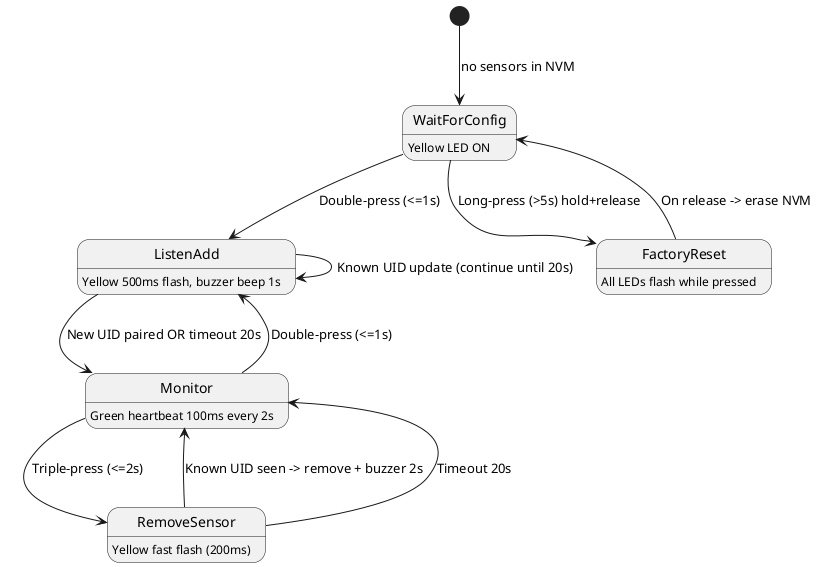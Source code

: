 @startuml Top Level state Machine
' Top‑level mode management (Wait, Listen‑Add, Monitor, Remove, Factory Reset)


[*] --> WaitForConfig : no sensors in NVM
WaitForConfig : Yellow LED ON
WaitForConfig --> ListenAdd : Double‑press (<=1s)
WaitForConfig --> FactoryReset : Long‑press (>5s) hold+release
ListenAdd : Yellow 500ms flash, buzzer beep 1s
ListenAdd --> Monitor : New UID paired OR timeout 20s
ListenAdd --> ListenAdd : Known UID update (continue until 20s)
Monitor : Green heartbeat 100ms every 2s
Monitor --> ListenAdd : Double‑press (<=1s)
Monitor --> RemoveSensor : Triple‑press (<=2s)
RemoveSensor : Yellow fast flash (200ms)
RemoveSensor --> Monitor : Known UID seen -> remove + buzzer 2s
RemoveSensor --> Monitor : Timeout 20s
FactoryReset : All LEDs flash while pressed
FactoryReset --> WaitForConfig : On release -> erase NVM


@enduml